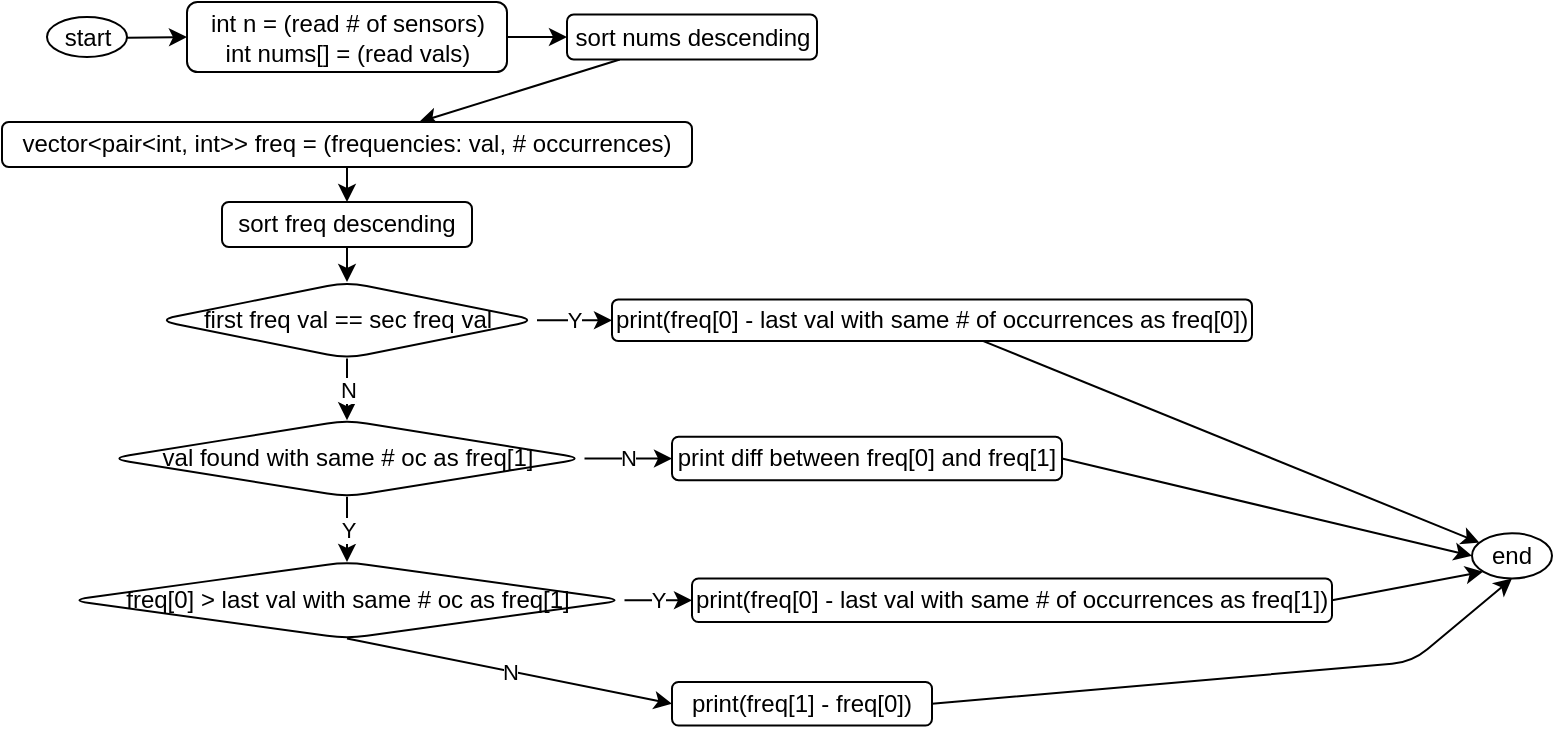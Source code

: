 <mxfile>
    <diagram id="FdujuAdJg64X_BKH7gWC" name="main">
        <mxGraphModel dx="986" dy="433" grid="1" gridSize="10" guides="1" tooltips="1" connect="1" arrows="1" fold="1" page="1" pageScale="1" pageWidth="850" pageHeight="1100" math="0" shadow="0">
            <root>
                <mxCell id="0"/>
                <mxCell id="1" parent="0"/>
                <mxCell id="4" value="" style="edgeStyle=none;html=1;" parent="1" source="2" target="3" edge="1">
                    <mxGeometry relative="1" as="geometry"/>
                </mxCell>
                <mxCell id="2" value="start" style="ellipse;whiteSpace=wrap;html=1;" parent="1" vertex="1">
                    <mxGeometry x="37.5" y="37.5" width="40" height="20" as="geometry"/>
                </mxCell>
                <mxCell id="7" value="" style="edgeStyle=none;html=1;" edge="1" parent="1" source="3" target="6">
                    <mxGeometry relative="1" as="geometry"/>
                </mxCell>
                <mxCell id="3" value="int n = (read # of sensors)&lt;br&gt;int nums[] = (read vals)" style="rounded=1;whiteSpace=wrap;html=1;" parent="1" vertex="1">
                    <mxGeometry x="107.5" y="30" width="160" height="35" as="geometry"/>
                </mxCell>
                <mxCell id="9" value="" style="edgeStyle=none;html=1;" edge="1" parent="1" source="6" target="8">
                    <mxGeometry relative="1" as="geometry"/>
                </mxCell>
                <mxCell id="6" value="sort nums descending" style="rounded=1;whiteSpace=wrap;html=1;" vertex="1" parent="1">
                    <mxGeometry x="297.5" y="36.25" width="125" height="22.5" as="geometry"/>
                </mxCell>
                <mxCell id="11" value="" style="edgeStyle=none;html=1;" edge="1" parent="1" source="8" target="10">
                    <mxGeometry relative="1" as="geometry"/>
                </mxCell>
                <mxCell id="8" value="vector&amp;lt;pair&amp;lt;int, int&amp;gt;&amp;gt; freq = (frequencies: val, # occurrences)" style="rounded=1;whiteSpace=wrap;html=1;" vertex="1" parent="1">
                    <mxGeometry x="15" y="90" width="345" height="22.5" as="geometry"/>
                </mxCell>
                <mxCell id="C-hc05Xn73BAMPFo7ui3-12" value="" style="edgeStyle=none;html=1;" edge="1" parent="1" source="10" target="C-hc05Xn73BAMPFo7ui3-11">
                    <mxGeometry relative="1" as="geometry"/>
                </mxCell>
                <mxCell id="10" value="sort freq descending" style="rounded=1;whiteSpace=wrap;html=1;" vertex="1" parent="1">
                    <mxGeometry x="125" y="130" width="125" height="22.5" as="geometry"/>
                </mxCell>
                <mxCell id="C-hc05Xn73BAMPFo7ui3-15" value="Y" style="edgeStyle=none;html=1;" edge="1" parent="1" source="C-hc05Xn73BAMPFo7ui3-11" target="C-hc05Xn73BAMPFo7ui3-14">
                    <mxGeometry relative="1" as="geometry"/>
                </mxCell>
                <mxCell id="C-hc05Xn73BAMPFo7ui3-21" value="N" style="edgeStyle=none;html=1;" edge="1" parent="1" source="C-hc05Xn73BAMPFo7ui3-11" target="C-hc05Xn73BAMPFo7ui3-13">
                    <mxGeometry relative="1" as="geometry"/>
                </mxCell>
                <mxCell id="C-hc05Xn73BAMPFo7ui3-11" value="first freq val == sec freq val" style="rhombus;whiteSpace=wrap;html=1;rounded=1;" vertex="1" parent="1">
                    <mxGeometry x="92.5" y="170" width="190" height="38.25" as="geometry"/>
                </mxCell>
                <mxCell id="C-hc05Xn73BAMPFo7ui3-20" value="Y" style="edgeStyle=none;html=1;" edge="1" parent="1" source="C-hc05Xn73BAMPFo7ui3-13" target="C-hc05Xn73BAMPFo7ui3-19">
                    <mxGeometry relative="1" as="geometry"/>
                </mxCell>
                <mxCell id="C-hc05Xn73BAMPFo7ui3-24" value="N" style="edgeStyle=none;html=1;" edge="1" parent="1" source="C-hc05Xn73BAMPFo7ui3-13" target="C-hc05Xn73BAMPFo7ui3-22">
                    <mxGeometry relative="1" as="geometry"/>
                </mxCell>
                <mxCell id="C-hc05Xn73BAMPFo7ui3-13" value="val found with same # oc as freq[1]" style="rhombus;whiteSpace=wrap;html=1;rounded=1;" vertex="1" parent="1">
                    <mxGeometry x="68.75" y="239.12" width="237.5" height="38.25" as="geometry"/>
                </mxCell>
                <mxCell id="C-hc05Xn73BAMPFo7ui3-17" value="" style="edgeStyle=none;html=1;" edge="1" parent="1" source="C-hc05Xn73BAMPFo7ui3-14" target="C-hc05Xn73BAMPFo7ui3-16">
                    <mxGeometry relative="1" as="geometry"/>
                </mxCell>
                <mxCell id="C-hc05Xn73BAMPFo7ui3-14" value="print(freq[0] - last val with same # of occurrences as freq[0])" style="whiteSpace=wrap;html=1;rounded=1;" vertex="1" parent="1">
                    <mxGeometry x="320" y="178.69" width="320" height="20.87" as="geometry"/>
                </mxCell>
                <mxCell id="C-hc05Xn73BAMPFo7ui3-16" value="end" style="ellipse;whiteSpace=wrap;html=1;rounded=1;" vertex="1" parent="1">
                    <mxGeometry x="750" y="295.62" width="40" height="22.63" as="geometry"/>
                </mxCell>
                <mxCell id="C-hc05Xn73BAMPFo7ui3-27" value="Y" style="edgeStyle=none;html=1;" edge="1" parent="1" source="C-hc05Xn73BAMPFo7ui3-19" target="C-hc05Xn73BAMPFo7ui3-25">
                    <mxGeometry relative="1" as="geometry"/>
                </mxCell>
                <mxCell id="C-hc05Xn73BAMPFo7ui3-30" value="N" style="edgeStyle=none;html=1;exitX=0.5;exitY=1;exitDx=0;exitDy=0;entryX=0;entryY=0.5;entryDx=0;entryDy=0;" edge="1" parent="1" source="C-hc05Xn73BAMPFo7ui3-19" target="C-hc05Xn73BAMPFo7ui3-29">
                    <mxGeometry relative="1" as="geometry"/>
                </mxCell>
                <mxCell id="C-hc05Xn73BAMPFo7ui3-19" value="freq[0] &amp;gt; last val with same # oc as freq[1]" style="rhombus;whiteSpace=wrap;html=1;rounded=1;" vertex="1" parent="1">
                    <mxGeometry x="48.75" y="310" width="277.5" height="38.25" as="geometry"/>
                </mxCell>
                <mxCell id="C-hc05Xn73BAMPFo7ui3-26" style="edgeStyle=none;html=1;exitX=1;exitY=0.5;exitDx=0;exitDy=0;entryX=0;entryY=0.5;entryDx=0;entryDy=0;" edge="1" parent="1" source="C-hc05Xn73BAMPFo7ui3-22" target="C-hc05Xn73BAMPFo7ui3-16">
                    <mxGeometry relative="1" as="geometry"/>
                </mxCell>
                <mxCell id="C-hc05Xn73BAMPFo7ui3-22" value="print diff between freq[0] and freq[1]" style="whiteSpace=wrap;html=1;rounded=1;" vertex="1" parent="1">
                    <mxGeometry x="350" y="247.37" width="195" height="21.75" as="geometry"/>
                </mxCell>
                <mxCell id="C-hc05Xn73BAMPFo7ui3-28" style="edgeStyle=none;html=1;exitX=1;exitY=0.5;exitDx=0;exitDy=0;entryX=0;entryY=1;entryDx=0;entryDy=0;" edge="1" parent="1" source="C-hc05Xn73BAMPFo7ui3-25" target="C-hc05Xn73BAMPFo7ui3-16">
                    <mxGeometry relative="1" as="geometry"/>
                </mxCell>
                <mxCell id="C-hc05Xn73BAMPFo7ui3-25" value="print(freq[0] - last val with same # of occurrences as freq[1])" style="whiteSpace=wrap;html=1;rounded=1;" vertex="1" parent="1">
                    <mxGeometry x="360" y="318.25" width="320" height="21.75" as="geometry"/>
                </mxCell>
                <mxCell id="C-hc05Xn73BAMPFo7ui3-31" style="edgeStyle=none;html=1;exitX=1;exitY=0.5;exitDx=0;exitDy=0;entryX=0.5;entryY=1;entryDx=0;entryDy=0;" edge="1" parent="1" source="C-hc05Xn73BAMPFo7ui3-29" target="C-hc05Xn73BAMPFo7ui3-16">
                    <mxGeometry relative="1" as="geometry">
                        <Array as="points">
                            <mxPoint x="720" y="360"/>
                        </Array>
                    </mxGeometry>
                </mxCell>
                <mxCell id="C-hc05Xn73BAMPFo7ui3-29" value="print(freq[1] - freq[0])" style="whiteSpace=wrap;html=1;rounded=1;" vertex="1" parent="1">
                    <mxGeometry x="350" y="370" width="130" height="21.75" as="geometry"/>
                </mxCell>
            </root>
        </mxGraphModel>
    </diagram>
</mxfile>